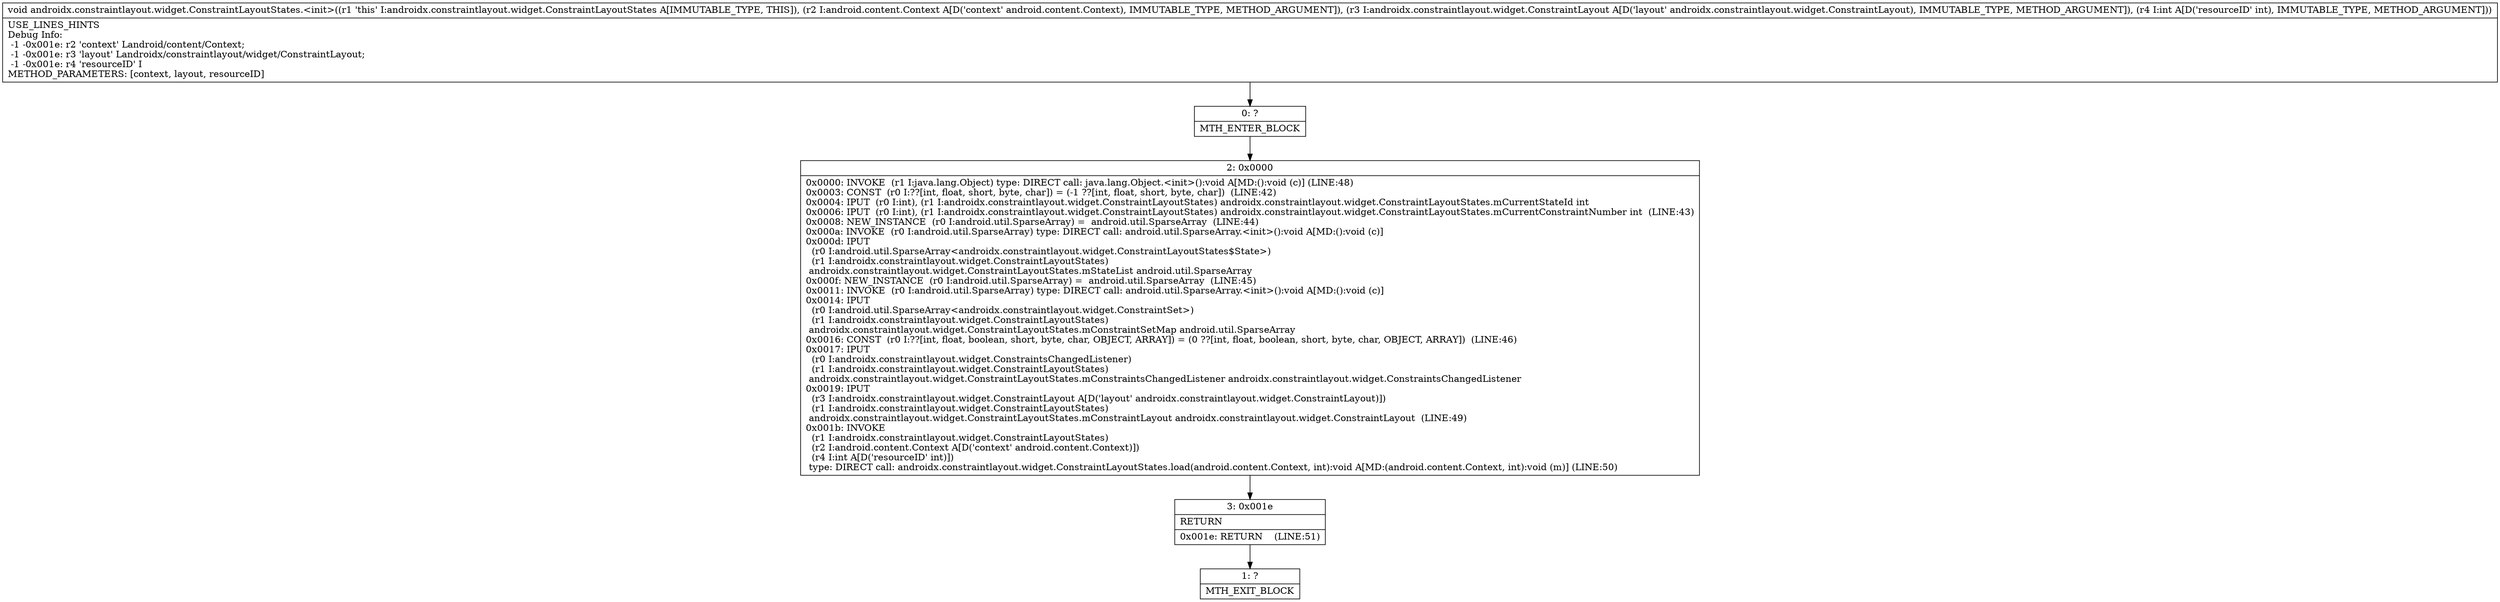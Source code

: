 digraph "CFG forandroidx.constraintlayout.widget.ConstraintLayoutStates.\<init\>(Landroid\/content\/Context;Landroidx\/constraintlayout\/widget\/ConstraintLayout;I)V" {
Node_0 [shape=record,label="{0\:\ ?|MTH_ENTER_BLOCK\l}"];
Node_2 [shape=record,label="{2\:\ 0x0000|0x0000: INVOKE  (r1 I:java.lang.Object) type: DIRECT call: java.lang.Object.\<init\>():void A[MD:():void (c)] (LINE:48)\l0x0003: CONST  (r0 I:??[int, float, short, byte, char]) = (\-1 ??[int, float, short, byte, char])  (LINE:42)\l0x0004: IPUT  (r0 I:int), (r1 I:androidx.constraintlayout.widget.ConstraintLayoutStates) androidx.constraintlayout.widget.ConstraintLayoutStates.mCurrentStateId int \l0x0006: IPUT  (r0 I:int), (r1 I:androidx.constraintlayout.widget.ConstraintLayoutStates) androidx.constraintlayout.widget.ConstraintLayoutStates.mCurrentConstraintNumber int  (LINE:43)\l0x0008: NEW_INSTANCE  (r0 I:android.util.SparseArray) =  android.util.SparseArray  (LINE:44)\l0x000a: INVOKE  (r0 I:android.util.SparseArray) type: DIRECT call: android.util.SparseArray.\<init\>():void A[MD:():void (c)]\l0x000d: IPUT  \l  (r0 I:android.util.SparseArray\<androidx.constraintlayout.widget.ConstraintLayoutStates$State\>)\l  (r1 I:androidx.constraintlayout.widget.ConstraintLayoutStates)\l androidx.constraintlayout.widget.ConstraintLayoutStates.mStateList android.util.SparseArray \l0x000f: NEW_INSTANCE  (r0 I:android.util.SparseArray) =  android.util.SparseArray  (LINE:45)\l0x0011: INVOKE  (r0 I:android.util.SparseArray) type: DIRECT call: android.util.SparseArray.\<init\>():void A[MD:():void (c)]\l0x0014: IPUT  \l  (r0 I:android.util.SparseArray\<androidx.constraintlayout.widget.ConstraintSet\>)\l  (r1 I:androidx.constraintlayout.widget.ConstraintLayoutStates)\l androidx.constraintlayout.widget.ConstraintLayoutStates.mConstraintSetMap android.util.SparseArray \l0x0016: CONST  (r0 I:??[int, float, boolean, short, byte, char, OBJECT, ARRAY]) = (0 ??[int, float, boolean, short, byte, char, OBJECT, ARRAY])  (LINE:46)\l0x0017: IPUT  \l  (r0 I:androidx.constraintlayout.widget.ConstraintsChangedListener)\l  (r1 I:androidx.constraintlayout.widget.ConstraintLayoutStates)\l androidx.constraintlayout.widget.ConstraintLayoutStates.mConstraintsChangedListener androidx.constraintlayout.widget.ConstraintsChangedListener \l0x0019: IPUT  \l  (r3 I:androidx.constraintlayout.widget.ConstraintLayout A[D('layout' androidx.constraintlayout.widget.ConstraintLayout)])\l  (r1 I:androidx.constraintlayout.widget.ConstraintLayoutStates)\l androidx.constraintlayout.widget.ConstraintLayoutStates.mConstraintLayout androidx.constraintlayout.widget.ConstraintLayout  (LINE:49)\l0x001b: INVOKE  \l  (r1 I:androidx.constraintlayout.widget.ConstraintLayoutStates)\l  (r2 I:android.content.Context A[D('context' android.content.Context)])\l  (r4 I:int A[D('resourceID' int)])\l type: DIRECT call: androidx.constraintlayout.widget.ConstraintLayoutStates.load(android.content.Context, int):void A[MD:(android.content.Context, int):void (m)] (LINE:50)\l}"];
Node_3 [shape=record,label="{3\:\ 0x001e|RETURN\l|0x001e: RETURN    (LINE:51)\l}"];
Node_1 [shape=record,label="{1\:\ ?|MTH_EXIT_BLOCK\l}"];
MethodNode[shape=record,label="{void androidx.constraintlayout.widget.ConstraintLayoutStates.\<init\>((r1 'this' I:androidx.constraintlayout.widget.ConstraintLayoutStates A[IMMUTABLE_TYPE, THIS]), (r2 I:android.content.Context A[D('context' android.content.Context), IMMUTABLE_TYPE, METHOD_ARGUMENT]), (r3 I:androidx.constraintlayout.widget.ConstraintLayout A[D('layout' androidx.constraintlayout.widget.ConstraintLayout), IMMUTABLE_TYPE, METHOD_ARGUMENT]), (r4 I:int A[D('resourceID' int), IMMUTABLE_TYPE, METHOD_ARGUMENT]))  | USE_LINES_HINTS\lDebug Info:\l  \-1 \-0x001e: r2 'context' Landroid\/content\/Context;\l  \-1 \-0x001e: r3 'layout' Landroidx\/constraintlayout\/widget\/ConstraintLayout;\l  \-1 \-0x001e: r4 'resourceID' I\lMETHOD_PARAMETERS: [context, layout, resourceID]\l}"];
MethodNode -> Node_0;Node_0 -> Node_2;
Node_2 -> Node_3;
Node_3 -> Node_1;
}

